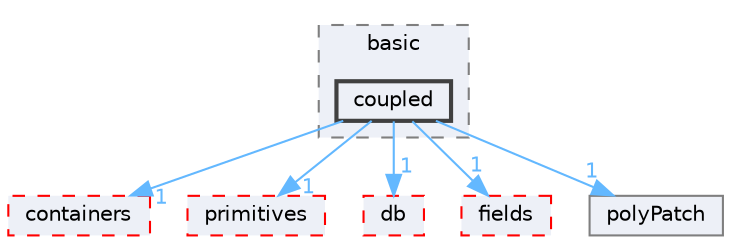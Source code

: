 digraph "src/OpenFOAM/meshes/polyMesh/polyPatches/basic/coupled"
{
 // LATEX_PDF_SIZE
  bgcolor="transparent";
  edge [fontname=Helvetica,fontsize=10,labelfontname=Helvetica,labelfontsize=10];
  node [fontname=Helvetica,fontsize=10,shape=box,height=0.2,width=0.4];
  compound=true
  subgraph clusterdir_c9c78bb8b3facc20391427dbd62674be {
    graph [ bgcolor="#edf0f7", pencolor="grey50", label="basic", fontname=Helvetica,fontsize=10 style="filled,dashed", URL="dir_c9c78bb8b3facc20391427dbd62674be.html",tooltip=""]
  dir_afca065074add905cc3c498ff9027482 [label="coupled", fillcolor="#edf0f7", color="grey25", style="filled,bold", URL="dir_afca065074add905cc3c498ff9027482.html",tooltip=""];
  }
  dir_19d0872053bde092be81d7fe3f56cbf7 [label="containers", fillcolor="#edf0f7", color="red", style="filled,dashed", URL="dir_19d0872053bde092be81d7fe3f56cbf7.html",tooltip=""];
  dir_3e50f45338116b169052b428016851aa [label="primitives", fillcolor="#edf0f7", color="red", style="filled,dashed", URL="dir_3e50f45338116b169052b428016851aa.html",tooltip=""];
  dir_63c634f7a7cfd679ac26c67fb30fc32f [label="db", fillcolor="#edf0f7", color="red", style="filled,dashed", URL="dir_63c634f7a7cfd679ac26c67fb30fc32f.html",tooltip=""];
  dir_962442b8f989d5529fab5e0f0e4ffb74 [label="fields", fillcolor="#edf0f7", color="red", style="filled,dashed", URL="dir_962442b8f989d5529fab5e0f0e4ffb74.html",tooltip=""];
  dir_e00799da7fb4d299a4bc01389c26736d [label="polyPatch", fillcolor="#edf0f7", color="grey50", style="filled", URL="dir_e00799da7fb4d299a4bc01389c26736d.html",tooltip=""];
  dir_afca065074add905cc3c498ff9027482->dir_19d0872053bde092be81d7fe3f56cbf7 [headlabel="1", labeldistance=1.5 headhref="dir_000712_000669.html" href="dir_000712_000669.html" color="steelblue1" fontcolor="steelblue1"];
  dir_afca065074add905cc3c498ff9027482->dir_3e50f45338116b169052b428016851aa [headlabel="1", labeldistance=1.5 headhref="dir_000712_003069.html" href="dir_000712_003069.html" color="steelblue1" fontcolor="steelblue1"];
  dir_afca065074add905cc3c498ff9027482->dir_63c634f7a7cfd679ac26c67fb30fc32f [headlabel="1", labeldistance=1.5 headhref="dir_000712_000817.html" href="dir_000712_000817.html" color="steelblue1" fontcolor="steelblue1"];
  dir_afca065074add905cc3c498ff9027482->dir_962442b8f989d5529fab5e0f0e4ffb74 [headlabel="1", labeldistance=1.5 headhref="dir_000712_001335.html" href="dir_000712_001335.html" color="steelblue1" fontcolor="steelblue1"];
  dir_afca065074add905cc3c498ff9027482->dir_e00799da7fb4d299a4bc01389c26736d [headlabel="1", labeldistance=1.5 headhref="dir_000712_002994.html" href="dir_000712_002994.html" color="steelblue1" fontcolor="steelblue1"];
}
